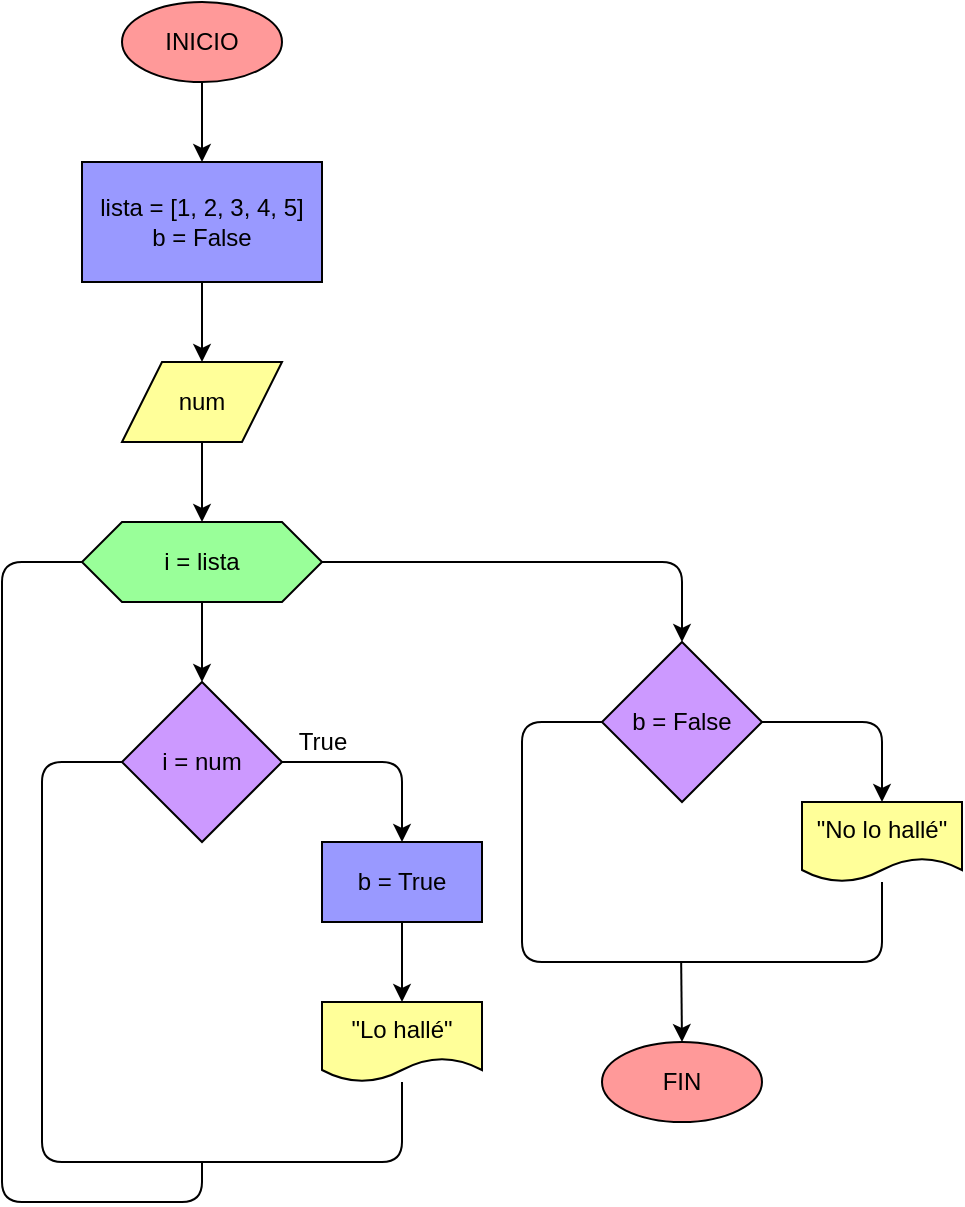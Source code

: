<mxfile>
    <diagram id="-lzlWdr16KZX-_EAXECG" name="Página-1">
        <mxGraphModel dx="433" dy="430" grid="1" gridSize="10" guides="1" tooltips="1" connect="1" arrows="1" fold="1" page="1" pageScale="1" pageWidth="827" pageHeight="1169" math="0" shadow="0">
            <root>
                <mxCell id="0"/>
                <mxCell id="1" parent="0"/>
                <mxCell id="12" value="" style="edgeStyle=none;html=1;strokeColor=#000000;entryX=0.5;entryY=0;entryDx=0;entryDy=0;" parent="1" source="2" edge="1" target="39">
                    <mxGeometry relative="1" as="geometry">
                        <mxPoint x="260" y="230" as="targetPoint"/>
                    </mxGeometry>
                </mxCell>
                <mxCell id="2" value="INICIO" style="ellipse;whiteSpace=wrap;html=1;strokeColor=#000000;fontColor=#000000;fillColor=#FF9999;" parent="1" vertex="1">
                    <mxGeometry x="200" y="160" width="80" height="40" as="geometry"/>
                </mxCell>
                <mxCell id="43" style="edgeStyle=none;html=1;exitX=0.5;exitY=1;exitDx=0;exitDy=0;entryX=0.5;entryY=0;entryDx=0;entryDy=0;strokeColor=#000000;" edge="1" parent="1" source="19" target="42">
                    <mxGeometry relative="1" as="geometry"/>
                </mxCell>
                <mxCell id="19" value="num" style="shape=parallelogram;perimeter=parallelogramPerimeter;whiteSpace=wrap;html=1;fixedSize=1;fillColor=#FFFF99;strokeColor=#000000;fontColor=#000000;" parent="1" vertex="1">
                    <mxGeometry x="200" y="340" width="80" height="40" as="geometry"/>
                </mxCell>
                <mxCell id="40" style="edgeStyle=none;html=1;exitX=0.5;exitY=1;exitDx=0;exitDy=0;entryX=0.5;entryY=0;entryDx=0;entryDy=0;strokeColor=#000000;" edge="1" parent="1" source="39" target="19">
                    <mxGeometry relative="1" as="geometry"/>
                </mxCell>
                <mxCell id="39" value="lista = [1, 2, 3, 4, 5]&lt;br&gt;b = False" style="whiteSpace=wrap;html=1;fillColor=#9999FF;strokeColor=#000000;fontColor=#000000;" vertex="1" parent="1">
                    <mxGeometry x="180" y="240" width="120" height="60" as="geometry"/>
                </mxCell>
                <mxCell id="45" style="edgeStyle=none;html=1;exitX=0.5;exitY=1;exitDx=0;exitDy=0;entryX=0.5;entryY=0;entryDx=0;entryDy=0;strokeColor=#000000;" edge="1" parent="1" source="42" target="44">
                    <mxGeometry relative="1" as="geometry"/>
                </mxCell>
                <mxCell id="54" style="edgeStyle=orthogonalEdgeStyle;html=1;exitX=1;exitY=0.5;exitDx=0;exitDy=0;entryX=0.5;entryY=0;entryDx=0;entryDy=0;strokeColor=#000000;" edge="1" parent="1" source="42" target="53">
                    <mxGeometry relative="1" as="geometry"/>
                </mxCell>
                <mxCell id="42" value="i = lista" style="shape=hexagon;perimeter=hexagonPerimeter2;whiteSpace=wrap;html=1;fixedSize=1;strokeColor=#000000;fontColor=#000000;fillColor=#99FF99;" vertex="1" parent="1">
                    <mxGeometry x="180" y="420" width="120" height="40" as="geometry"/>
                </mxCell>
                <mxCell id="44" value="i = num" style="rhombus;whiteSpace=wrap;html=1;fillColor=#CC99FF;strokeColor=#000000;fontColor=#000000;" vertex="1" parent="1">
                    <mxGeometry x="200" y="500" width="80" height="80" as="geometry"/>
                </mxCell>
                <mxCell id="46" style="edgeStyle=orthogonalEdgeStyle;html=1;entryX=0.5;entryY=0;entryDx=0;entryDy=0;strokeColor=#000000;exitX=1;exitY=0.5;exitDx=0;exitDy=0;" edge="1" parent="1" target="47" source="44">
                    <mxGeometry relative="1" as="geometry">
                        <mxPoint x="290" y="570" as="sourcePoint"/>
                    </mxGeometry>
                </mxCell>
                <mxCell id="50" style="edgeStyle=none;html=1;exitX=0.5;exitY=1;exitDx=0;exitDy=0;entryX=0.5;entryY=0;entryDx=0;entryDy=0;strokeColor=#000000;" edge="1" parent="1" source="47" target="49">
                    <mxGeometry relative="1" as="geometry"/>
                </mxCell>
                <mxCell id="47" value="b = True" style="whiteSpace=wrap;html=1;fillColor=#9999FF;strokeColor=#000000;fontColor=#000000;" vertex="1" parent="1">
                    <mxGeometry x="300" y="580" width="80" height="40" as="geometry"/>
                </mxCell>
                <mxCell id="48" value="True" style="text;html=1;align=center;verticalAlign=middle;resizable=0;points=[];autosize=1;strokeColor=none;fillColor=none;fontColor=#000000;" vertex="1" parent="1">
                    <mxGeometry x="280" y="520" width="40" height="20" as="geometry"/>
                </mxCell>
                <mxCell id="49" value="&lt;font color=&quot;#000000&quot;&gt;&quot;Lo hallé&quot;&lt;/font&gt;" style="shape=document;whiteSpace=wrap;html=1;boundedLbl=1;fillColor=#FFFF99;strokeColor=#000000;" vertex="1" parent="1">
                    <mxGeometry x="300" y="660" width="80" height="40" as="geometry"/>
                </mxCell>
                <mxCell id="51" value="" style="endArrow=none;html=1;strokeColor=#000000;entryX=0;entryY=0.5;entryDx=0;entryDy=0;" edge="1" parent="1" source="49" target="44">
                    <mxGeometry width="50" height="50" relative="1" as="geometry">
                        <mxPoint x="250" y="680" as="sourcePoint"/>
                        <mxPoint x="300" y="630" as="targetPoint"/>
                        <Array as="points">
                            <mxPoint x="340" y="740"/>
                            <mxPoint x="160" y="740"/>
                            <mxPoint x="160" y="540"/>
                        </Array>
                    </mxGeometry>
                </mxCell>
                <mxCell id="52" value="" style="endArrow=none;html=1;strokeColor=#000000;entryX=0;entryY=0.5;entryDx=0;entryDy=0;" edge="1" parent="1" target="42">
                    <mxGeometry width="50" height="50" relative="1" as="geometry">
                        <mxPoint x="240" y="740" as="sourcePoint"/>
                        <mxPoint x="100" y="580" as="targetPoint"/>
                        <Array as="points">
                            <mxPoint x="240" y="760"/>
                            <mxPoint x="140" y="760"/>
                            <mxPoint x="140" y="440"/>
                        </Array>
                    </mxGeometry>
                </mxCell>
                <mxCell id="56" style="edgeStyle=orthogonalEdgeStyle;html=1;exitX=1;exitY=0.5;exitDx=0;exitDy=0;entryX=0.5;entryY=0;entryDx=0;entryDy=0;strokeColor=#000000;entryPerimeter=0;" edge="1" parent="1" source="53" target="55">
                    <mxGeometry relative="1" as="geometry"/>
                </mxCell>
                <mxCell id="53" value="b = False" style="rhombus;whiteSpace=wrap;html=1;fillColor=#CC99FF;strokeColor=#000000;fontColor=#000000;" vertex="1" parent="1">
                    <mxGeometry x="440" y="480" width="80" height="80" as="geometry"/>
                </mxCell>
                <mxCell id="55" value="&lt;font color=&quot;#000000&quot;&gt;&quot;No lo hallé&quot;&lt;/font&gt;" style="shape=document;whiteSpace=wrap;html=1;boundedLbl=1;fillColor=#FFFF99;strokeColor=#000000;" vertex="1" parent="1">
                    <mxGeometry x="540" y="560" width="80" height="40" as="geometry"/>
                </mxCell>
                <mxCell id="57" value="" style="endArrow=none;html=1;strokeColor=#000000;entryX=0;entryY=0.5;entryDx=0;entryDy=0;" edge="1" parent="1" source="55" target="53">
                    <mxGeometry width="50" height="50" relative="1" as="geometry">
                        <mxPoint x="560" y="600" as="sourcePoint"/>
                        <mxPoint x="420" y="440" as="targetPoint"/>
                        <Array as="points">
                            <mxPoint x="580" y="640"/>
                            <mxPoint x="400" y="640"/>
                            <mxPoint x="400" y="520"/>
                        </Array>
                    </mxGeometry>
                </mxCell>
                <mxCell id="58" value="FIN" style="ellipse;whiteSpace=wrap;html=1;strokeColor=#000000;fontColor=#000000;fillColor=#FF9999;" vertex="1" parent="1">
                    <mxGeometry x="440" y="680" width="80" height="40" as="geometry"/>
                </mxCell>
                <mxCell id="59" style="edgeStyle=none;html=1;exitX=0.5;exitY=1;exitDx=0;exitDy=0;strokeColor=#000000;entryX=0.5;entryY=0;entryDx=0;entryDy=0;" edge="1" parent="1" target="58">
                    <mxGeometry relative="1" as="geometry">
                        <mxPoint x="479.58" y="640" as="sourcePoint"/>
                        <mxPoint x="510" y="660" as="targetPoint"/>
                    </mxGeometry>
                </mxCell>
            </root>
        </mxGraphModel>
    </diagram>
</mxfile>